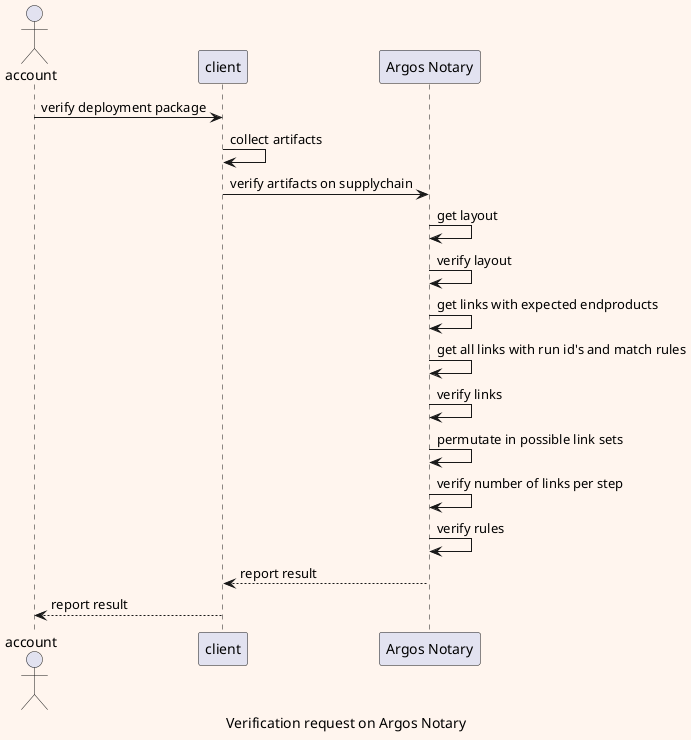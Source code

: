 '
' Copyright (C) 2019 - 2020 Rabobank Nederland
'
' Licensed under the Apache License, Version 2.0 (the "License");
' you may not use this file except in compliance with the License.
' You may obtain a copy of the License at
'
'         http://www.apache.org/licenses/LICENSE-2.0
'
' Unless required by applicable law or agreed to in writing, software
' distributed under the License is distributed on an "AS IS" BASIS,
' WITHOUT WARRANTIES OR CONDITIONS OF ANY KIND, either express or implied.
' See the License for the specific language governing permissions and
' limitations under the License.
'

@startuml

caption Verification request on Argos Notary

skinparam shadowing<<with_shadow>> true
skinparam backgroundColor #SeaShell

actor account
participant client as client
participant "Argos Notary" as argos

account -> client: verify deployment package
client -> client: collect artifacts

client -> argos: verify artifacts on supplychain
argos -> argos: get layout
argos -> argos: verify layout
argos -> argos: get links with expected endproducts
argos -> argos: get all links with run id's and match rules
argos -> argos: verify links
argos -> argos: permutate in possible link sets
argos -> argos: verify number of links per step
argos -> argos: verify rules
argos --> client: report result
client --> account: report result

@enduml
